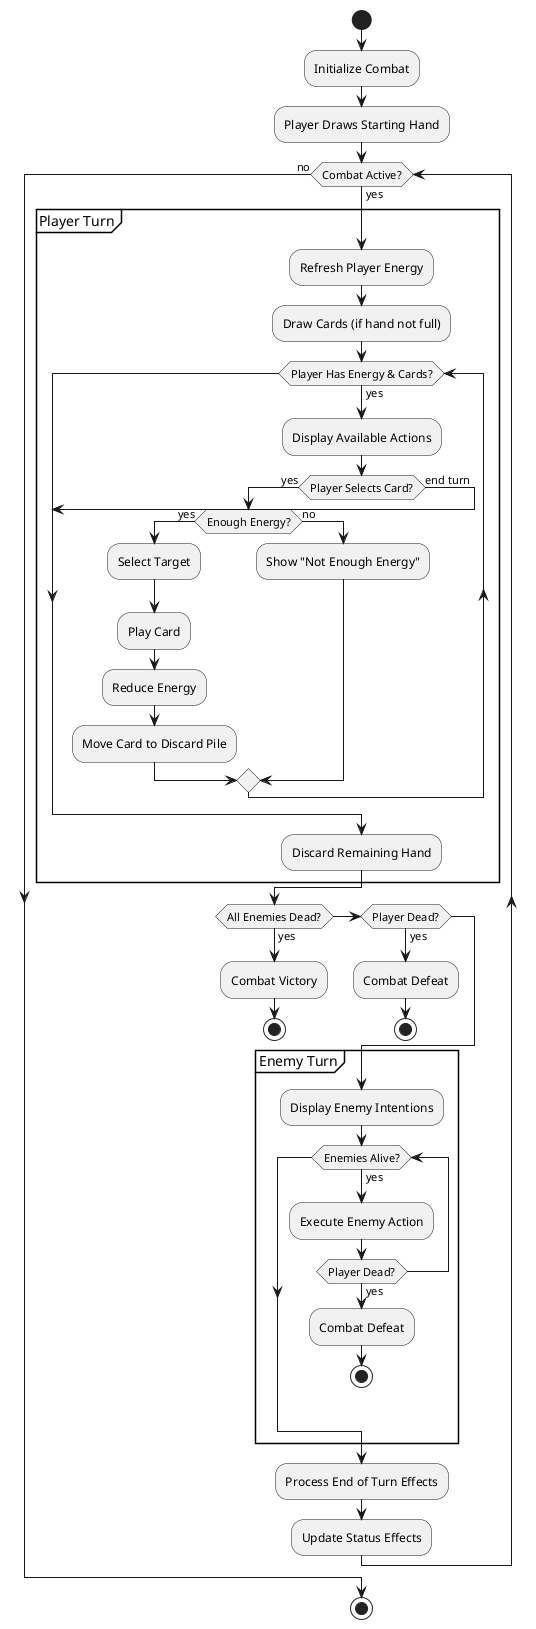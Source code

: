 @startuml activity diagram

start

:Initialize Combat;
:Player Draws Starting Hand;

while (Combat Active?) is (yes)
  'Player Turn
  partition "Player Turn" {
    :Refresh Player Energy;
    :Draw Cards (if hand not full);

    while (Player Has Energy & Cards?) is (yes)
      :Display Available Actions;

      if (Player Selects Card?) then (yes)
        if (Enough Energy?) then (yes)
          :Select Target;
          :Play Card;
          :Reduce Energy;
          :Move Card to Discard Pile;
        else (no)
          :Show "Not Enough Energy";
        endif
      else (end turn)
        break
      endif
    endwhile

    :Discard Remaining Hand;
  }

  'Check for Combat End
  if (All Enemies Dead?) then (yes)
    :Combat Victory;
    stop
  elseif (Player Dead?) then (yes)
    :Combat Defeat;
    stop
  endif

  'Enemy Turn
  partition "Enemy Turn" {
    :Display Enemy Intentions;

    while (Enemies Alive?) is (yes)
      :Execute Enemy Action;
      if (Player Dead?) then (yes)
        :Combat Defeat;
        stop
      endif
    endwhile
  }

  'End Turn Processing
  :Process End of Turn Effects;
  :Update Status Effects;
endwhile (no)

stop

@enduml
